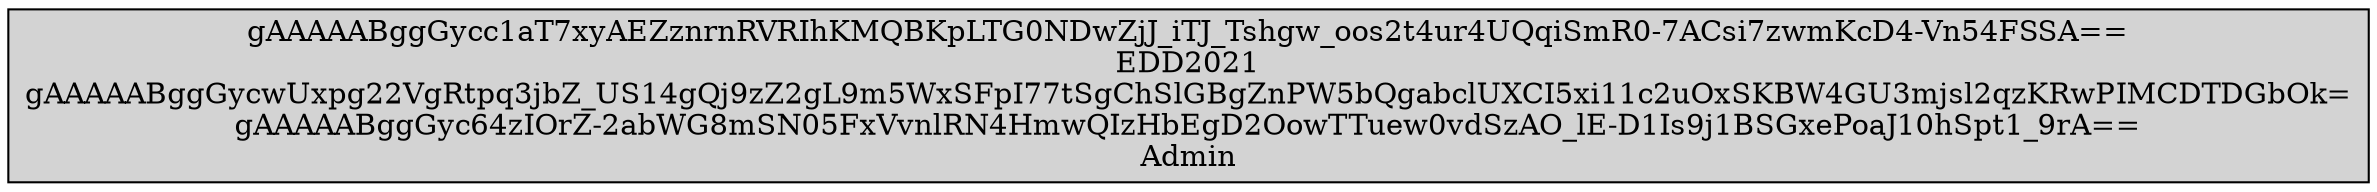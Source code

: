 digraph grafo { 
	node[shape="record" style="filled" fillcollor="#58D27A"]
nodo12345678901011[label = "gAAAAABggGycc1aT7xyAEZznrnRVRIhKMQBKpLTG0NDwZjJ_iTJ_Tshgw_oos2t4ur4UQqiSmR0-7ACsi7zwmKcD4-Vn54FSSA==\nEDD2021\ngAAAAABggGycwUxpg22VgRtpq3jbZ_US14gQj9zZ2gL9m5WxSFpI77tSgChSlGBgZnPW5bQgabclUXCI5xi11c2uOxSKBW4GU3mjsl2qzKRwPIMCDTDGbOk=\ngAAAAABggGyc64zIOrZ-2abWG8mSN05FxVvnlRN4HmwQIzHbEgD2OowTTuew0vdSzAO_lE-D1Is9j1BSGxePoaJ10hSpt1_9rA==\nAdmin"];

}